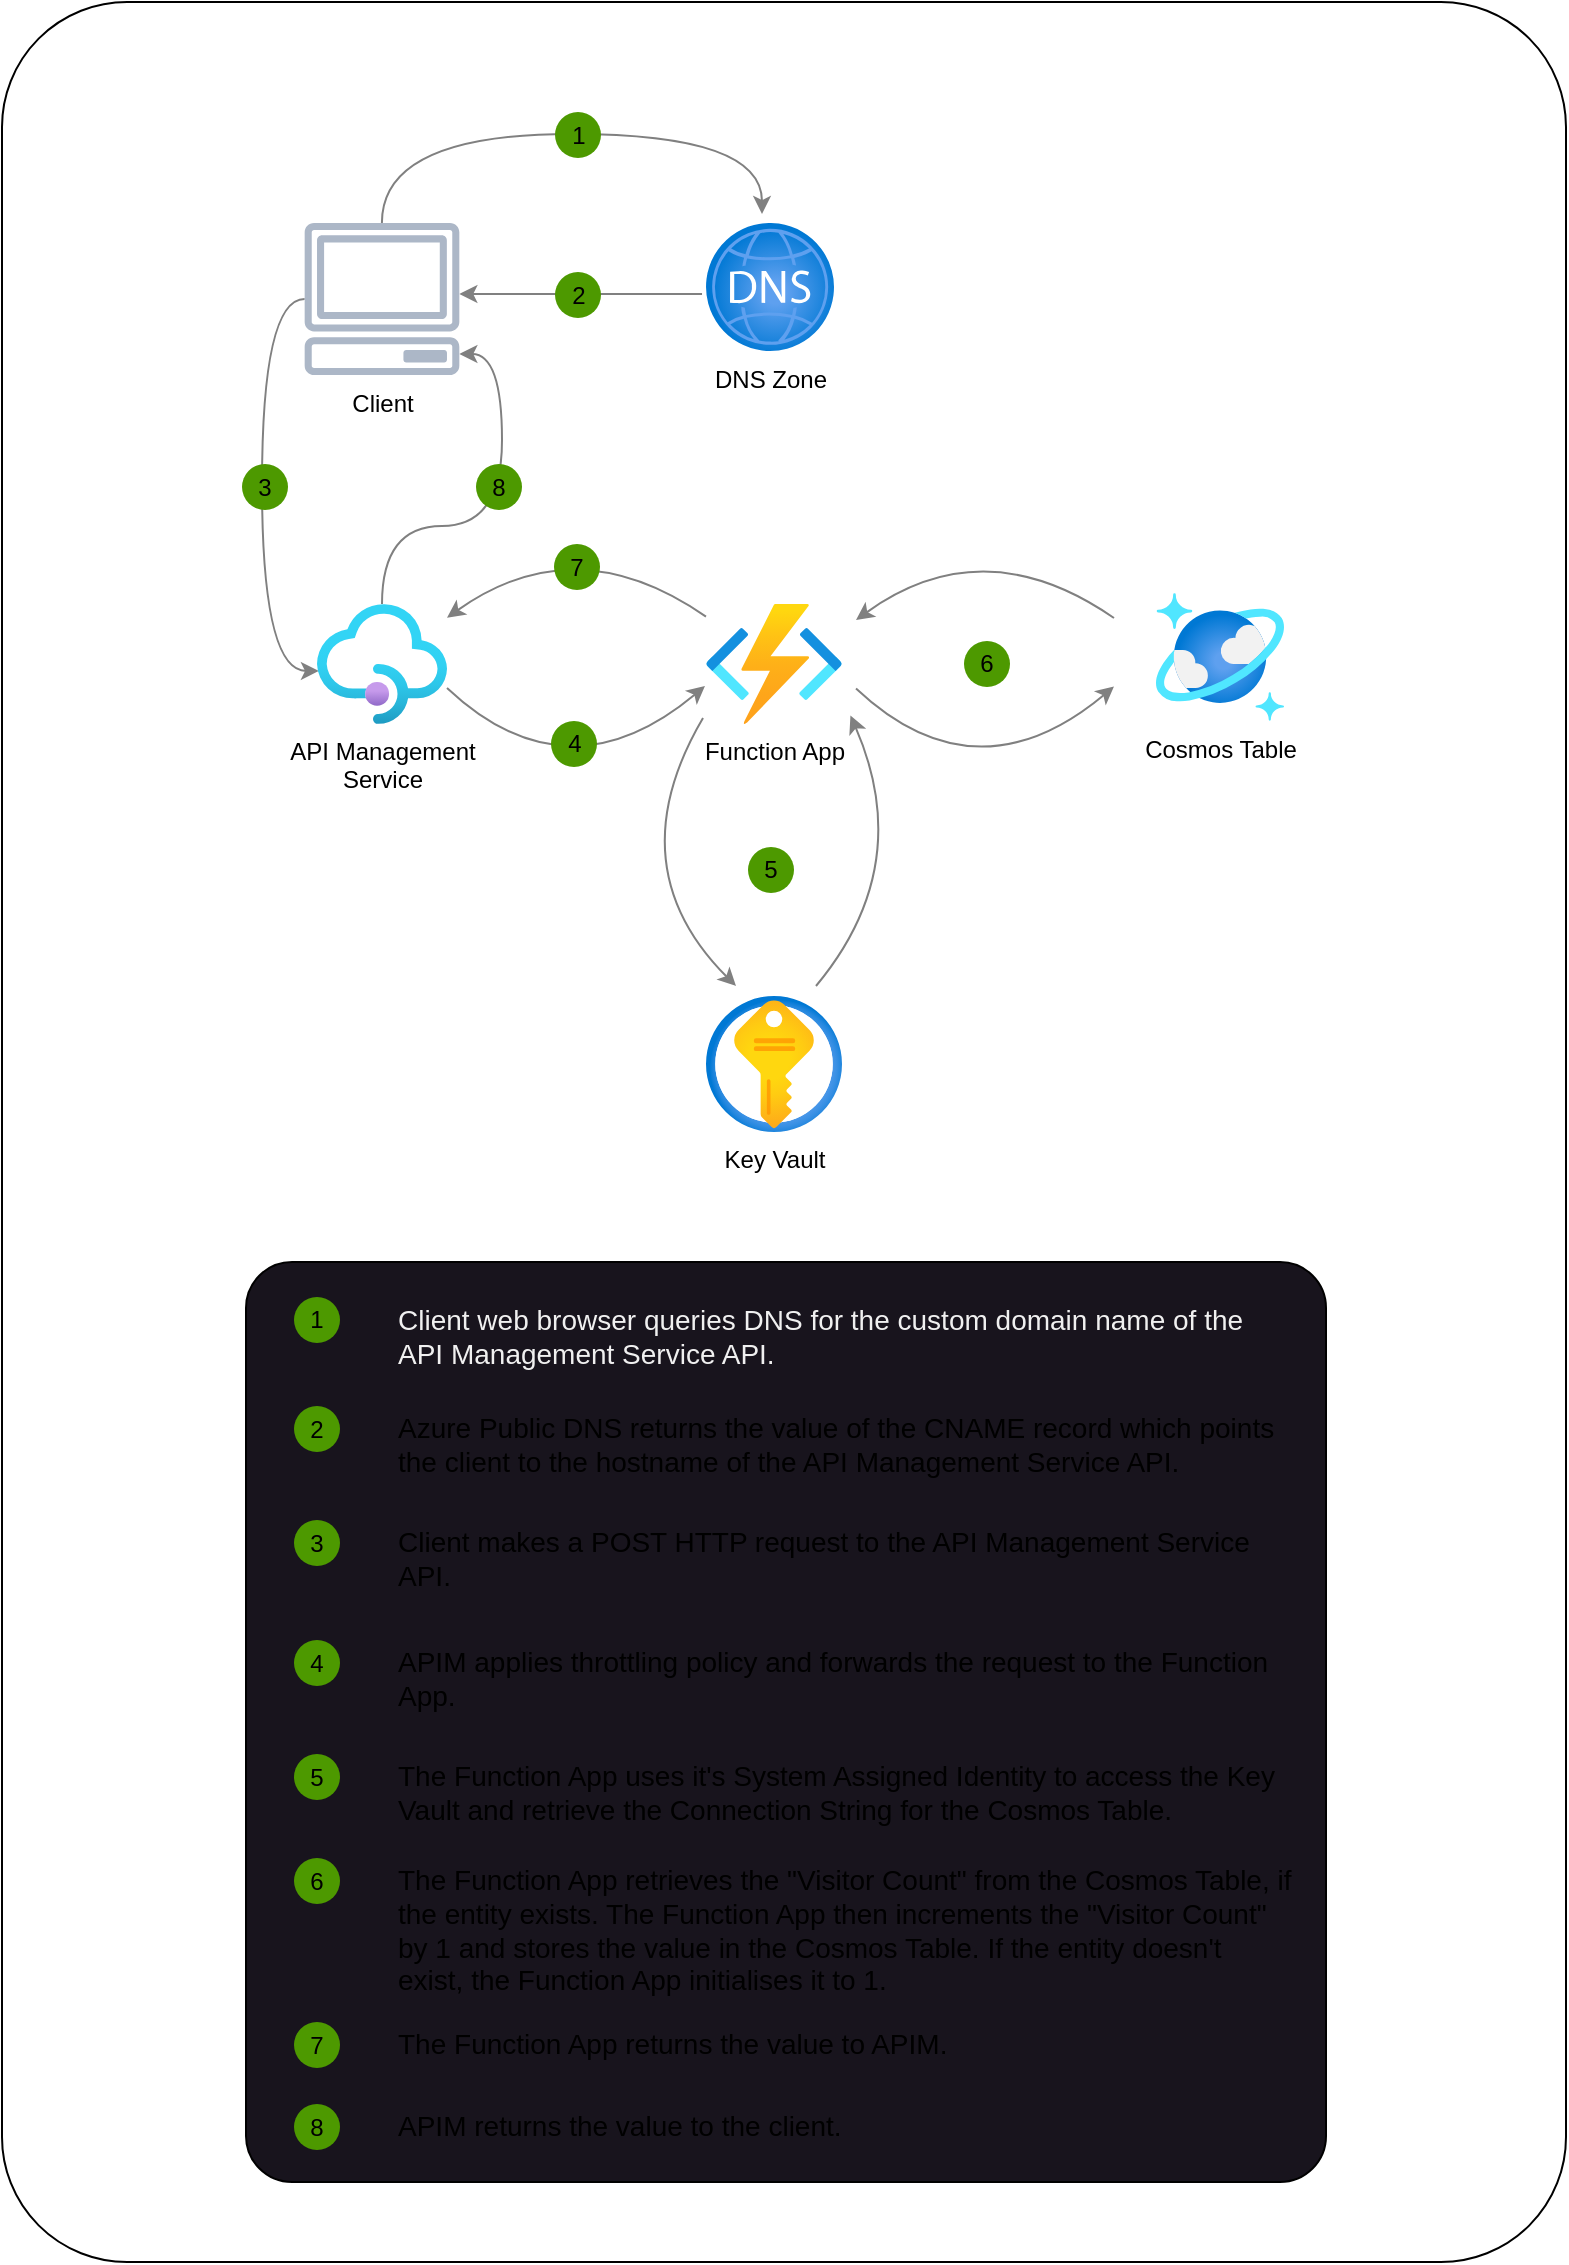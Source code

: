<mxfile>
    <diagram id="WI9T0HZ2pTsCkuznbFz-" name="Page-1">
        <mxGraphModel dx="2463" dy="1015" grid="1" gridSize="10" guides="1" tooltips="1" connect="1" arrows="1" fold="1" page="1" pageScale="1" pageWidth="827" pageHeight="1169" math="0" shadow="0">
            <root>
                <mxCell id="0"/>
                <mxCell id="1" parent="0"/>
                <mxCell id="2" value="" style="rounded=1;whiteSpace=wrap;html=1;fontColor=#F0F0F0;shadow=0;glass=0;arcSize=8;" vertex="1" parent="1">
                    <mxGeometry x="18" y="20" width="782" height="1130" as="geometry"/>
                </mxCell>
                <mxCell id="qhazRgXepDI2F2iA60wV-1" value="" style="rounded=1;whiteSpace=wrap;html=1;fontSize=22;labelBackgroundColor=none;fillColor=#18141D;glass=0;fillStyle=solid;arcSize=5;" parent="1" vertex="1">
                    <mxGeometry x="140" y="650" width="540" height="460" as="geometry"/>
                </mxCell>
                <mxCell id="55kkj2fP2kc5KDoWpac7-20" value="" style="group" parent="1" vertex="1" connectable="0">
                    <mxGeometry x="164" y="667.5" width="498.5" height="36.5" as="geometry"/>
                </mxCell>
                <mxCell id="qhazRgXepDI2F2iA60wV-11" value="&lt;span&gt;Client web browser queries DNS for the custom domain name of the API Management Service API.&lt;/span&gt;" style="text;html=1;align=left;verticalAlign=top;spacingTop=-4;fontSize=14;labelBackgroundColor=none;whiteSpace=wrap;fontColor=#F0F0F0;" parent="55kkj2fP2kc5KDoWpac7-20" vertex="1">
                    <mxGeometry x="49.5" width="449" height="36.5" as="geometry"/>
                </mxCell>
                <mxCell id="qhazRgXepDI2F2iA60wV-22" value="1" style="ellipse;whiteSpace=wrap;html=1;aspect=fixed;fillColor=#4D9900;strokeColor=none;labelBackgroundColor=none;" parent="55kkj2fP2kc5KDoWpac7-20" vertex="1">
                    <mxGeometry width="23" height="23" as="geometry"/>
                </mxCell>
                <mxCell id="55kkj2fP2kc5KDoWpac7-21" value="" style="group" parent="1" vertex="1" connectable="0">
                    <mxGeometry x="164" y="722" width="499.5" height="43.5" as="geometry"/>
                </mxCell>
                <mxCell id="qhazRgXepDI2F2iA60wV-12" value="&lt;span&gt;Azure Public DNS returns the value of the CNAME record which points the client to the hostname of the API Management Service API.&lt;/span&gt;" style="text;html=1;align=left;verticalAlign=top;spacingTop=-4;fontSize=14;labelBackgroundColor=none;whiteSpace=wrap;" parent="55kkj2fP2kc5KDoWpac7-21" vertex="1">
                    <mxGeometry x="49.5" width="450" height="43.5" as="geometry"/>
                </mxCell>
                <mxCell id="qhazRgXepDI2F2iA60wV-23" value="2" style="ellipse;whiteSpace=wrap;html=1;aspect=fixed;fillColor=#4D9900;strokeColor=none;labelBackgroundColor=none;" parent="55kkj2fP2kc5KDoWpac7-21" vertex="1">
                    <mxGeometry width="23" height="23" as="geometry"/>
                </mxCell>
                <mxCell id="55kkj2fP2kc5KDoWpac7-22" value="" style="group" parent="1" vertex="1" connectable="0">
                    <mxGeometry x="164" y="779" width="499.5" height="45.5" as="geometry"/>
                </mxCell>
                <mxCell id="qhazRgXepDI2F2iA60wV-13" value="&lt;span&gt;Client makes a POST HTTP request to the API Management Service API.&lt;/span&gt;" style="text;html=1;align=left;verticalAlign=top;spacingTop=-4;fontSize=14;labelBackgroundColor=none;whiteSpace=wrap;" parent="55kkj2fP2kc5KDoWpac7-22" vertex="1">
                    <mxGeometry x="49.5" width="450" height="45.5" as="geometry"/>
                </mxCell>
                <mxCell id="qhazRgXepDI2F2iA60wV-24" value="3" style="ellipse;whiteSpace=wrap;html=1;aspect=fixed;fillColor=#4D9900;strokeColor=none;labelBackgroundColor=none;" parent="55kkj2fP2kc5KDoWpac7-22" vertex="1">
                    <mxGeometry width="23" height="23" as="geometry"/>
                </mxCell>
                <mxCell id="55kkj2fP2kc5KDoWpac7-23" value="" style="group" parent="1" vertex="1" connectable="0">
                    <mxGeometry x="164" y="839" width="499.5" height="41" as="geometry"/>
                </mxCell>
                <mxCell id="qhazRgXepDI2F2iA60wV-14" value="&lt;span&gt;APIM applies throttling policy and forwards the request to the Function App.&lt;/span&gt;" style="text;html=1;align=left;verticalAlign=top;spacingTop=-4;fontSize=14;labelBackgroundColor=none;whiteSpace=wrap;" parent="55kkj2fP2kc5KDoWpac7-23" vertex="1">
                    <mxGeometry x="49.5" width="450" height="41" as="geometry"/>
                </mxCell>
                <mxCell id="qhazRgXepDI2F2iA60wV-25" value="4" style="ellipse;whiteSpace=wrap;html=1;aspect=fixed;fillColor=#4D9900;strokeColor=none;labelBackgroundColor=none;" parent="55kkj2fP2kc5KDoWpac7-23" vertex="1">
                    <mxGeometry width="23" height="23" as="geometry"/>
                </mxCell>
                <mxCell id="55kkj2fP2kc5KDoWpac7-24" value="" style="group" parent="1" vertex="1" connectable="0">
                    <mxGeometry x="164" y="896" width="498.5" height="42.5" as="geometry"/>
                </mxCell>
                <mxCell id="qhazRgXepDI2F2iA60wV-15" value="&lt;span&gt;The Function App uses it's System Assigned Identity to access the Key Vault and retrieve the Connection String for the Cosmos Table.&lt;/span&gt;" style="text;html=1;align=left;verticalAlign=top;spacingTop=-4;fontSize=14;labelBackgroundColor=none;whiteSpace=wrap;" parent="55kkj2fP2kc5KDoWpac7-24" vertex="1">
                    <mxGeometry x="49.5" width="449" height="42.5" as="geometry"/>
                </mxCell>
                <mxCell id="qhazRgXepDI2F2iA60wV-26" value="5" style="ellipse;whiteSpace=wrap;html=1;aspect=fixed;fillColor=#4D9900;strokeColor=none;labelBackgroundColor=none;" parent="55kkj2fP2kc5KDoWpac7-24" vertex="1">
                    <mxGeometry width="23" height="23" as="geometry"/>
                </mxCell>
                <mxCell id="55kkj2fP2kc5KDoWpac7-25" value="" style="group" parent="1" vertex="1" connectable="0">
                    <mxGeometry x="164" y="948" width="499.5" height="79.5" as="geometry"/>
                </mxCell>
                <mxCell id="qhazRgXepDI2F2iA60wV-16" value="&lt;span&gt;The Function App retrieves the &quot;Visitor Count&quot; from the Cosmos Table, if the entity exists. The Function App then increments the &quot;Visitor Count&quot; by 1 and stores the value in the Cosmos Table. If the entity doesn't exist, the Function App initialises it to 1.&lt;/span&gt;" style="text;html=1;align=left;verticalAlign=top;spacingTop=-4;fontSize=14;labelBackgroundColor=none;whiteSpace=wrap;" parent="55kkj2fP2kc5KDoWpac7-25" vertex="1">
                    <mxGeometry x="49.5" width="450" height="79.5" as="geometry"/>
                </mxCell>
                <mxCell id="qhazRgXepDI2F2iA60wV-27" value="6" style="ellipse;whiteSpace=wrap;html=1;aspect=fixed;fillColor=#4D9900;strokeColor=none;labelBackgroundColor=none;" parent="55kkj2fP2kc5KDoWpac7-25" vertex="1">
                    <mxGeometry width="23" height="23" as="geometry"/>
                </mxCell>
                <mxCell id="55kkj2fP2kc5KDoWpac7-26" value="" style="group" parent="1" vertex="1" connectable="0">
                    <mxGeometry x="164" y="1030" width="498.5" height="30" as="geometry"/>
                </mxCell>
                <mxCell id="qhazRgXepDI2F2iA60wV-17" value="&lt;span&gt;The Function App returns the value to APIM.&lt;/span&gt;" style="text;html=1;align=left;verticalAlign=top;spacingTop=-4;fontSize=14;labelBackgroundColor=none;whiteSpace=wrap;" parent="55kkj2fP2kc5KDoWpac7-26" vertex="1">
                    <mxGeometry x="49.5" width="449" height="30" as="geometry"/>
                </mxCell>
                <mxCell id="qhazRgXepDI2F2iA60wV-28" value="7" style="ellipse;whiteSpace=wrap;html=1;aspect=fixed;fillColor=#4D9900;strokeColor=none;labelBackgroundColor=none;" parent="55kkj2fP2kc5KDoWpac7-26" vertex="1">
                    <mxGeometry width="23" height="23" as="geometry"/>
                </mxCell>
                <mxCell id="55kkj2fP2kc5KDoWpac7-27" value="" style="group" parent="1" vertex="1" connectable="0">
                    <mxGeometry x="164" y="1071" width="498.5" height="30" as="geometry"/>
                </mxCell>
                <mxCell id="55kkj2fP2kc5KDoWpac7-18" value="&lt;span&gt;APIM returns the value to the client.&lt;/span&gt;" style="text;html=1;align=left;verticalAlign=top;spacingTop=-4;fontSize=14;labelBackgroundColor=none;whiteSpace=wrap;" parent="55kkj2fP2kc5KDoWpac7-27" vertex="1">
                    <mxGeometry x="49.5" width="449" height="30" as="geometry"/>
                </mxCell>
                <mxCell id="55kkj2fP2kc5KDoWpac7-19" value="8" style="ellipse;whiteSpace=wrap;html=1;aspect=fixed;fillColor=#4D9900;strokeColor=none;labelBackgroundColor=none;" parent="55kkj2fP2kc5KDoWpac7-27" vertex="1">
                    <mxGeometry width="23" height="23" as="geometry"/>
                </mxCell>
                <mxCell id="AcxdMaKK0mU5kZiv2lnr-41" style="edgeStyle=elbowEdgeStyle;rounded=0;orthogonalLoop=1;jettySize=auto;elbow=vertical;html=1;strokeColor=#808080;exitX=-0.031;exitY=0.555;exitDx=0;exitDy=0;exitPerimeter=0;" parent="1" source="juHsk3jinzTreZJwjGsc-8" target="55kkj2fP2kc5KDoWpac7-1" edge="1">
                    <mxGeometry relative="1" as="geometry">
                        <mxPoint x="312.5" y="358" as="sourcePoint"/>
                        <mxPoint x="527.5" y="358" as="targetPoint"/>
                    </mxGeometry>
                </mxCell>
                <mxCell id="AcxdMaKK0mU5kZiv2lnr-48" style="rounded=0;orthogonalLoop=1;jettySize=auto;elbow=vertical;html=1;strokeColor=#808080;curved=1;" parent="1" source="juHsk3jinzTreZJwjGsc-5" target="juHsk3jinzTreZJwjGsc-9" edge="1">
                    <mxGeometry relative="1" as="geometry">
                        <mxPoint x="380.098" y="274" as="sourcePoint"/>
                        <mxPoint x="246.66" y="343.76" as="targetPoint"/>
                        <Array as="points">
                            <mxPoint x="305" y="282"/>
                        </Array>
                    </mxGeometry>
                </mxCell>
                <mxCell id="AcxdMaKK0mU5kZiv2lnr-42" style="edgeStyle=orthogonalEdgeStyle;rounded=0;orthogonalLoop=1;jettySize=auto;elbow=vertical;html=1;strokeColor=#808080;curved=1;" parent="1" source="55kkj2fP2kc5KDoWpac7-1" edge="1">
                    <mxGeometry relative="1" as="geometry">
                        <mxPoint x="398" y="126" as="targetPoint"/>
                        <Array as="points">
                            <mxPoint x="208" y="86"/>
                            <mxPoint x="398" y="86"/>
                        </Array>
                    </mxGeometry>
                </mxCell>
                <mxCell id="AcxdMaKK0mU5kZiv2lnr-43" style="edgeStyle=elbowEdgeStyle;rounded=0;orthogonalLoop=1;jettySize=auto;elbow=vertical;html=1;strokeColor=#808080;entryX=0.015;entryY=0.558;entryDx=0;entryDy=0;entryPerimeter=0;curved=1;" parent="1" source="55kkj2fP2kc5KDoWpac7-1" target="juHsk3jinzTreZJwjGsc-9" edge="1">
                    <mxGeometry relative="1" as="geometry">
                        <mxPoint x="338" y="369.5" as="sourcePoint"/>
                        <mxPoint x="338" y="594.25" as="targetPoint"/>
                        <Array as="points">
                            <mxPoint x="148" y="246"/>
                        </Array>
                    </mxGeometry>
                </mxCell>
                <mxCell id="RLjyjs_sm2IHfBNOWAbh-1" value="3" style="ellipse;whiteSpace=wrap;html=1;aspect=fixed;fillColor=#4D9900;strokeColor=none;labelBackgroundColor=none;" parent="1" vertex="1">
                    <mxGeometry x="138" y="251" width="23" height="23" as="geometry"/>
                </mxCell>
                <mxCell id="RLjyjs_sm2IHfBNOWAbh-3" value="1" style="ellipse;whiteSpace=wrap;html=1;aspect=fixed;fillColor=#4D9900;strokeColor=none;labelBackgroundColor=none;" parent="1" vertex="1">
                    <mxGeometry x="294.5" y="75" width="23" height="23" as="geometry"/>
                </mxCell>
                <mxCell id="RLjyjs_sm2IHfBNOWAbh-4" value="2" style="ellipse;whiteSpace=wrap;html=1;aspect=fixed;fillColor=#4D9900;strokeColor=none;labelBackgroundColor=none;" parent="1" vertex="1">
                    <mxGeometry x="294.5" y="155" width="23" height="23" as="geometry"/>
                </mxCell>
                <mxCell id="juHsk3jinzTreZJwjGsc-5" value="Function App" style="image;aspect=fixed;html=1;points=[];align=center;fontSize=12;image=img/lib/azure2/compute/Function_Apps.svg;labelBackgroundColor=none;" parent="1" vertex="1">
                    <mxGeometry x="370" y="321" width="68" height="60" as="geometry"/>
                </mxCell>
                <mxCell id="juHsk3jinzTreZJwjGsc-6" value="Cosmos Table" style="image;aspect=fixed;html=1;points=[];align=center;fontSize=12;image=img/lib/azure2/databases/Azure_Cosmos_DB.svg;labelBackgroundColor=default;" parent="1" vertex="1">
                    <mxGeometry x="595" y="315.5" width="64" height="64" as="geometry"/>
                </mxCell>
                <mxCell id="juHsk3jinzTreZJwjGsc-7" value="Key Vault" style="image;aspect=fixed;html=1;points=[];align=center;fontSize=12;image=img/lib/azure2/security/Key_Vaults.svg;labelBackgroundColor=default;labelBorderColor=none;" parent="1" vertex="1">
                    <mxGeometry x="370" y="517" width="68" height="68" as="geometry"/>
                </mxCell>
                <mxCell id="juHsk3jinzTreZJwjGsc-8" value="DNS Zone" style="image;aspect=fixed;html=1;points=[];align=center;fontSize=12;image=img/lib/azure2/networking/DNS_Zones.svg;labelBackgroundColor=default;" parent="1" vertex="1">
                    <mxGeometry x="370" y="130.5" width="64" height="64" as="geometry"/>
                </mxCell>
                <mxCell id="55kkj2fP2kc5KDoWpac7-5" style="edgeStyle=orthogonalEdgeStyle;rounded=0;orthogonalLoop=1;jettySize=auto;html=1;curved=1;strokeColor=#808080;" parent="1" source="juHsk3jinzTreZJwjGsc-9" target="55kkj2fP2kc5KDoWpac7-1" edge="1">
                    <mxGeometry relative="1" as="geometry">
                        <Array as="points">
                            <mxPoint x="208" y="282"/>
                            <mxPoint x="268" y="282"/>
                            <mxPoint x="268" y="196"/>
                        </Array>
                    </mxGeometry>
                </mxCell>
                <mxCell id="juHsk3jinzTreZJwjGsc-9" value="API Management&lt;div&gt;Service&lt;/div&gt;" style="image;aspect=fixed;html=1;points=[];align=center;fontSize=12;image=img/lib/azure2/app_services/API_Management_Services.svg;labelBackgroundColor=default;" parent="1" vertex="1">
                    <mxGeometry x="175.5" y="321" width="65" height="60" as="geometry"/>
                </mxCell>
                <mxCell id="55kkj2fP2kc5KDoWpac7-1" value="Client" style="sketch=0;outlineConnect=0;fillColor=#ACB7C7;strokeColor=#6c8ebf;dashed=0;verticalLabelPosition=bottom;verticalAlign=top;align=center;html=1;fontSize=12;fontStyle=0;aspect=fixed;pointerEvents=1;shape=mxgraph.aws4.client;labelBackgroundColor=default;" parent="1" vertex="1">
                    <mxGeometry x="169" y="130.5" width="78" height="76" as="geometry"/>
                </mxCell>
                <mxCell id="55kkj2fP2kc5KDoWpac7-8" style="rounded=0;orthogonalLoop=1;jettySize=auto;elbow=vertical;html=1;strokeColor=#808080;curved=1;" parent="1" edge="1">
                    <mxGeometry relative="1" as="geometry">
                        <mxPoint x="240.5" y="363" as="sourcePoint"/>
                        <mxPoint x="369.5" y="362" as="targetPoint"/>
                        <Array as="points">
                            <mxPoint x="300.5" y="419.5"/>
                        </Array>
                    </mxGeometry>
                </mxCell>
                <mxCell id="RLjyjs_sm2IHfBNOWAbh-5" value="4" style="ellipse;whiteSpace=wrap;html=1;aspect=fixed;fillColor=#4D9900;strokeColor=none;labelBackgroundColor=none;" parent="1" vertex="1">
                    <mxGeometry x="292.5" y="379.5" width="23" height="23" as="geometry"/>
                </mxCell>
                <mxCell id="55kkj2fP2kc5KDoWpac7-10" style="rounded=0;orthogonalLoop=1;jettySize=auto;elbow=vertical;html=1;strokeColor=#808080;entryX=1.062;entryY=0.929;entryDx=0;entryDy=0;entryPerimeter=0;curved=1;" parent="1" target="juHsk3jinzTreZJwjGsc-5" edge="1">
                    <mxGeometry relative="1" as="geometry">
                        <mxPoint x="425" y="512" as="sourcePoint"/>
                        <mxPoint x="412" y="382" as="targetPoint"/>
                        <Array as="points">
                            <mxPoint x="475" y="452"/>
                        </Array>
                    </mxGeometry>
                </mxCell>
                <mxCell id="AcxdMaKK0mU5kZiv2lnr-47" style="rounded=0;orthogonalLoop=1;jettySize=auto;elbow=vertical;html=1;strokeColor=#808080;exitX=-0.022;exitY=0.95;exitDx=0;exitDy=0;exitPerimeter=0;curved=1;" parent="1" source="juHsk3jinzTreZJwjGsc-5" edge="1">
                    <mxGeometry relative="1" as="geometry">
                        <mxPoint x="485" y="412.5" as="sourcePoint"/>
                        <mxPoint x="385" y="512" as="targetPoint"/>
                        <Array as="points">
                            <mxPoint x="325" y="452"/>
                        </Array>
                    </mxGeometry>
                </mxCell>
                <mxCell id="RLjyjs_sm2IHfBNOWAbh-6" value="5" style="ellipse;whiteSpace=wrap;html=1;aspect=fixed;fillColor=#4D9900;strokeColor=none;labelBackgroundColor=none;" parent="1" vertex="1">
                    <mxGeometry x="391" y="442.5" width="23" height="23" as="geometry"/>
                </mxCell>
                <mxCell id="55kkj2fP2kc5KDoWpac7-12" style="rounded=0;orthogonalLoop=1;jettySize=auto;elbow=vertical;html=1;strokeColor=#808080;curved=1;" parent="1" edge="1">
                    <mxGeometry relative="1" as="geometry">
                        <mxPoint x="574" y="328" as="sourcePoint"/>
                        <mxPoint x="445" y="329" as="targetPoint"/>
                        <Array as="points">
                            <mxPoint x="509" y="283"/>
                        </Array>
                    </mxGeometry>
                </mxCell>
                <mxCell id="55kkj2fP2kc5KDoWpac7-13" style="rounded=0;orthogonalLoop=1;jettySize=auto;elbow=vertical;html=1;strokeColor=#808080;curved=1;" parent="1" edge="1">
                    <mxGeometry relative="1" as="geometry">
                        <mxPoint x="445" y="363.25" as="sourcePoint"/>
                        <mxPoint x="574" y="362.25" as="targetPoint"/>
                        <Array as="points">
                            <mxPoint x="505" y="419.75"/>
                        </Array>
                    </mxGeometry>
                </mxCell>
                <mxCell id="RLjyjs_sm2IHfBNOWAbh-11" value="7" style="ellipse;whiteSpace=wrap;html=1;aspect=fixed;fillColor=#4D9900;strokeColor=none;labelBackgroundColor=none;" parent="1" vertex="1">
                    <mxGeometry x="294" y="291" width="23" height="23" as="geometry"/>
                </mxCell>
                <mxCell id="RLjyjs_sm2IHfBNOWAbh-10" value="6" style="ellipse;whiteSpace=wrap;html=1;aspect=fixed;fillColor=#4D9900;strokeColor=none;labelBackgroundColor=none;" parent="1" vertex="1">
                    <mxGeometry x="499" y="339.5" width="23" height="23" as="geometry"/>
                </mxCell>
                <mxCell id="55kkj2fP2kc5KDoWpac7-14" value="8" style="ellipse;whiteSpace=wrap;html=1;aspect=fixed;fillColor=#4D9900;strokeColor=none;labelBackgroundColor=none;" parent="1" vertex="1">
                    <mxGeometry x="255" y="251" width="23" height="23" as="geometry"/>
                </mxCell>
            </root>
        </mxGraphModel>
    </diagram>
</mxfile>